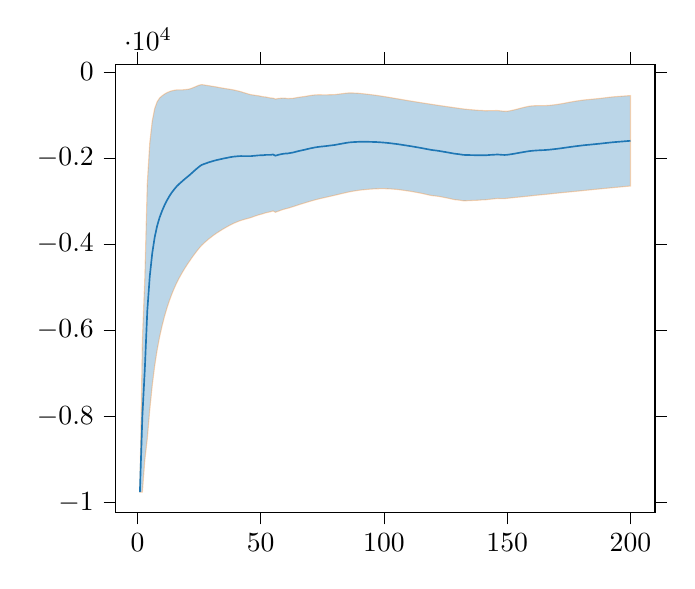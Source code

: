 % This file was created by tikzplotlib v0.9.1.
\begin{tikzpicture}

\definecolor{color0}{rgb}{1,0.498,0.055}
\definecolor{color1}{rgb}{0.122,0.467,0.706}

\begin{axis}[
tick align=outside,
tick pos=both,
x grid style={white!69.02!black},
xmin=-8.95, xmax=209.95,
xtick style={color=black},
y grid style={white!69.02!black},
ymin=-10236.853, ymax=181.914,
ytick style={color=black}
]
\path [draw=color0, fill=color1, opacity=0.3]
(axis cs:1,-9763.273)
--(axis cs:1,-9763.273)
--(axis cs:2,-6233.803)
--(axis cs:3,-4780.64)
--(axis cs:4,-2584.654)
--(axis cs:5,-1648.551)
--(axis cs:6,-1139.829)
--(axis cs:7,-848.211)
--(axis cs:8,-689.012)
--(axis cs:9,-603.873)
--(axis cs:10,-553.351)
--(axis cs:11,-511.203)
--(axis cs:12,-479.526)
--(axis cs:13,-454.1)
--(axis cs:14,-435.627)
--(axis cs:15,-424.085)
--(axis cs:16,-414.211)
--(axis cs:17,-413.731)
--(axis cs:18,-415.308)
--(axis cs:19,-409.817)
--(axis cs:20,-404.661)
--(axis cs:21,-396.744)
--(axis cs:22,-377.36)
--(axis cs:23,-353.074)
--(axis cs:24,-329.262)
--(axis cs:25,-305.646)
--(axis cs:26,-291.666)
--(axis cs:27,-299.463)
--(axis cs:28,-309.612)
--(axis cs:29,-317.492)
--(axis cs:30,-328.077)
--(axis cs:31,-336.741)
--(axis cs:32,-346.308)
--(axis cs:33,-357.88)
--(axis cs:34,-367.802)
--(axis cs:35,-377.773)
--(axis cs:36,-387.291)
--(axis cs:37,-396.108)
--(axis cs:38,-404.912)
--(axis cs:39,-415.472)
--(axis cs:40,-429.463)
--(axis cs:41,-441.893)
--(axis cs:42,-457.753)
--(axis cs:43,-476.104)
--(axis cs:44,-492.86)
--(axis cs:45,-510.265)
--(axis cs:46,-526.083)
--(axis cs:47,-534.021)
--(axis cs:48,-543.191)
--(axis cs:49,-551.088)
--(axis cs:50,-562.594)
--(axis cs:51,-574.279)
--(axis cs:52,-579.618)
--(axis cs:53,-591.914)
--(axis cs:54,-603.575)
--(axis cs:55,-605.665)
--(axis cs:56,-628.978)
--(axis cs:57,-615.592)
--(axis cs:58,-610.354)
--(axis cs:59,-606.861)
--(axis cs:60,-609.235)
--(axis cs:61,-616.986)
--(axis cs:62,-614.044)
--(axis cs:63,-612.677)
--(axis cs:64,-601.561)
--(axis cs:65,-590.732)
--(axis cs:66,-582.43)
--(axis cs:67,-574.403)
--(axis cs:68,-567.337)
--(axis cs:69,-556.676)
--(axis cs:70,-546.641)
--(axis cs:71,-538.701)
--(axis cs:72,-532.735)
--(axis cs:73,-529.262)
--(axis cs:74,-528.713)
--(axis cs:75,-529.635)
--(axis cs:76,-530.309)
--(axis cs:77,-529.565)
--(axis cs:78,-527.524)
--(axis cs:79,-526.838)
--(axis cs:80,-525.062)
--(axis cs:81,-517.764)
--(axis cs:82,-510.75)
--(axis cs:83,-503.787)
--(axis cs:84,-496.486)
--(axis cs:85,-489.412)
--(axis cs:86,-486.078)
--(axis cs:87,-486.853)
--(axis cs:88,-488.926)
--(axis cs:89,-492.331)
--(axis cs:90,-495.321)
--(axis cs:91,-501.011)
--(axis cs:92,-507.68)
--(axis cs:93,-513.963)
--(axis cs:94,-520.518)
--(axis cs:95,-527.745)
--(axis cs:96,-535.134)
--(axis cs:97,-542.754)
--(axis cs:98,-551.358)
--(axis cs:99,-560.062)
--(axis cs:100,-569.054)
--(axis cs:101,-578.366)
--(axis cs:102,-587.854)
--(axis cs:103,-597.563)
--(axis cs:104,-607.385)
--(axis cs:105,-616.972)
--(axis cs:106,-626.799)
--(axis cs:107,-636.612)
--(axis cs:108,-646.363)
--(axis cs:109,-656.027)
--(axis cs:110,-665.588)
--(axis cs:111,-675.082)
--(axis cs:112,-684.493)
--(axis cs:113,-693.808)
--(axis cs:114,-703.053)
--(axis cs:115,-712.171)
--(axis cs:116,-721.168)
--(axis cs:117,-730.029)
--(axis cs:118,-738.793)
--(axis cs:119,-747.589)
--(axis cs:120,-756.448)
--(axis cs:121,-765.037)
--(axis cs:122,-773.718)
--(axis cs:123,-782.325)
--(axis cs:124,-790.786)
--(axis cs:125,-799.226)
--(axis cs:126,-807.545)
--(axis cs:127,-815.717)
--(axis cs:128,-823.777)
--(axis cs:129,-832.015)
--(axis cs:130,-839.99)
--(axis cs:131,-848.161)
--(axis cs:132,-856.206)
--(axis cs:133,-863.228)
--(axis cs:134,-868.547)
--(axis cs:135,-873.442)
--(axis cs:136,-878.594)
--(axis cs:137,-883.701)
--(axis cs:138,-888.832)
--(axis cs:139,-891.457)
--(axis cs:140,-894.115)
--(axis cs:141,-900.038)
--(axis cs:142,-899.089)
--(axis cs:143,-896.324)
--(axis cs:144,-896.179)
--(axis cs:145,-895.415)
--(axis cs:146,-894.941)
--(axis cs:147,-901.103)
--(axis cs:148,-907.731)
--(axis cs:149,-912.501)
--(axis cs:150,-911.563)
--(axis cs:151,-902.17)
--(axis cs:152,-890.314)
--(axis cs:153,-877.022)
--(axis cs:154,-862.333)
--(axis cs:155,-847.059)
--(axis cs:156,-832.675)
--(axis cs:157,-818.362)
--(axis cs:158,-805.254)
--(axis cs:159,-793.507)
--(axis cs:160,-787.762)
--(axis cs:161,-783.734)
--(axis cs:162,-781.887)
--(axis cs:163,-781.011)
--(axis cs:164,-780.413)
--(axis cs:165,-780.932)
--(axis cs:166,-778.793)
--(axis cs:167,-775.001)
--(axis cs:168,-769.161)
--(axis cs:169,-762.527)
--(axis cs:170,-755.152)
--(axis cs:171,-746.208)
--(axis cs:172,-736.713)
--(axis cs:173,-726.547)
--(axis cs:174,-715.554)
--(axis cs:175,-704.364)
--(axis cs:176,-694.039)
--(axis cs:177,-683.959)
--(axis cs:178,-674.635)
--(axis cs:179,-666.307)
--(axis cs:180,-658.193)
--(axis cs:181,-650.866)
--(axis cs:182,-644.242)
--(axis cs:183,-639.235)
--(axis cs:184,-633.878)
--(axis cs:185,-628.087)
--(axis cs:186,-622.292)
--(axis cs:187,-616.601)
--(axis cs:188,-610.48)
--(axis cs:189,-603.308)
--(axis cs:190,-596.006)
--(axis cs:191,-589.159)
--(axis cs:192,-582.307)
--(axis cs:193,-576.442)
--(axis cs:194,-571.978)
--(axis cs:195,-568.046)
--(axis cs:196,-563.951)
--(axis cs:197,-559.769)
--(axis cs:198,-555.525)
--(axis cs:199,-551.252)
--(axis cs:200,-546.94)
--(axis cs:200,-2649.329)
--(axis cs:200,-2649.329)
--(axis cs:199,-2654.577)
--(axis cs:198,-2659.85)
--(axis cs:197,-2665.15)
--(axis cs:196,-2670.474)
--(axis cs:195,-2675.822)
--(axis cs:194,-2681.187)
--(axis cs:193,-2686.615)
--(axis cs:192,-2692.092)
--(axis cs:191,-2697.56)
--(axis cs:190,-2703.056)
--(axis cs:189,-2708.549)
--(axis cs:188,-2714.078)
--(axis cs:187,-2719.682)
--(axis cs:186,-2725.32)
--(axis cs:185,-2730.988)
--(axis cs:184,-2736.686)
--(axis cs:183,-2742.414)
--(axis cs:182,-2748.164)
--(axis cs:181,-2753.944)
--(axis cs:180,-2759.722)
--(axis cs:179,-2765.473)
--(axis cs:178,-2771.233)
--(axis cs:177,-2776.916)
--(axis cs:176,-2782.527)
--(axis cs:175,-2788.128)
--(axis cs:174,-2793.616)
--(axis cs:173,-2799.16)
--(axis cs:172,-2804.851)
--(axis cs:171,-2810.656)
--(axis cs:170,-2816.551)
--(axis cs:169,-2822.597)
--(axis cs:168,-2828.704)
--(axis cs:167,-2834.85)
--(axis cs:166,-2840.91)
--(axis cs:165,-2846.739)
--(axis cs:164,-2851.717)
--(axis cs:163,-2857.199)
--(axis cs:162,-2862.821)
--(axis cs:161,-2868.764)
--(axis cs:160,-2875.133)
--(axis cs:159,-2881.665)
--(axis cs:158,-2887.817)
--(axis cs:157,-2893.767)
--(axis cs:156,-2899.506)
--(axis cs:155,-2905.25)
--(axis cs:154,-2910.821)
--(axis cs:153,-2916.536)
--(axis cs:152,-2922.547)
--(axis cs:151,-2928.826)
--(axis cs:150,-2935.434)
--(axis cs:149,-2941.394)
--(axis cs:148,-2943.13)
--(axis cs:147,-2939.861)
--(axis cs:146,-2938.787)
--(axis cs:145,-2944.799)
--(axis cs:144,-2950.971)
--(axis cs:143,-2956.969)
--(axis cs:142,-2963.794)
--(axis cs:141,-2970.199)
--(axis cs:140,-2970.634)
--(axis cs:139,-2975.298)
--(axis cs:138,-2980.057)
--(axis cs:137,-2982.263)
--(axis cs:136,-2984.609)
--(axis cs:135,-2986.998)
--(axis cs:134,-2989.841)
--(axis cs:133,-2992.207)
--(axis cs:132,-2991.255)
--(axis cs:131,-2980.962)
--(axis cs:130,-2973.099)
--(axis cs:129,-2968.791)
--(axis cs:128,-2958.224)
--(axis cs:127,-2945.08)
--(axis cs:126,-2932.452)
--(axis cs:125,-2920.773)
--(axis cs:124,-2909.915)
--(axis cs:123,-2898.453)
--(axis cs:122,-2888.41)
--(axis cs:121,-2880.967)
--(axis cs:120,-2875.715)
--(axis cs:119,-2867.647)
--(axis cs:118,-2855.379)
--(axis cs:117,-2842.047)
--(axis cs:116,-2829.044)
--(axis cs:115,-2816.835)
--(axis cs:114,-2805.351)
--(axis cs:113,-2795.072)
--(axis cs:112,-2784.438)
--(axis cs:111,-2774.428)
--(axis cs:110,-2765.639)
--(axis cs:109,-2757.564)
--(axis cs:108,-2749.232)
--(axis cs:107,-2741.01)
--(axis cs:106,-2733.445)
--(axis cs:105,-2726.927)
--(axis cs:104,-2722.789)
--(axis cs:103,-2717.938)
--(axis cs:102,-2714.263)
--(axis cs:101,-2711.95)
--(axis cs:100,-2710.602)
--(axis cs:99,-2710.459)
--(axis cs:98,-2711.271)
--(axis cs:97,-2712.566)
--(axis cs:96,-2715.788)
--(axis cs:95,-2719.559)
--(axis cs:94,-2723.763)
--(axis cs:93,-2728.984)
--(axis cs:92,-2734.7)
--(axis cs:91,-2740.206)
--(axis cs:90,-2746.901)
--(axis cs:89,-2755.826)
--(axis cs:88,-2764.667)
--(axis cs:87,-2774.483)
--(axis cs:86,-2785.127)
--(axis cs:85,-2797.408)
--(axis cs:84,-2810.628)
--(axis cs:83,-2824.06)
--(axis cs:82,-2837.624)
--(axis cs:81,-2851.386)
--(axis cs:80,-2865.387)
--(axis cs:79,-2878.274)
--(axis cs:78,-2890.987)
--(axis cs:77,-2904.405)
--(axis cs:76,-2917.593)
--(axis cs:75,-2930.438)
--(axis cs:74,-2943.424)
--(axis cs:73,-2957.291)
--(axis cs:72,-2972.404)
--(axis cs:71,-2988.408)
--(axis cs:70,-3005.064)
--(axis cs:69,-3022.308)
--(axis cs:68,-3039.911)
--(axis cs:67,-3057.231)
--(axis cs:66,-3075.041)
--(axis cs:65,-3093.216)
--(axis cs:64,-3112.11)
--(axis cs:63,-3131.374)
--(axis cs:62,-3148.654)
--(axis cs:61,-3166.857)
--(axis cs:60,-3179.931)
--(axis cs:59,-3196.813)
--(axis cs:58,-3216.476)
--(axis cs:57,-3237.091)
--(axis cs:56,-3259.746)
--(axis cs:55,-3227.606)
--(axis cs:54,-3246.681)
--(axis cs:53,-3259.817)
--(axis cs:52,-3273.043)
--(axis cs:51,-3292.165)
--(axis cs:50,-3307.408)
--(axis cs:49,-3323.573)
--(axis cs:48,-3343.202)
--(axis cs:47,-3362.75)
--(axis cs:46,-3383.948)
--(axis cs:45,-3399.709)
--(axis cs:44,-3414.917)
--(axis cs:43,-3431.942)
--(axis cs:42,-3448.551)
--(axis cs:41,-3468.81)
--(axis cs:40,-3493.05)
--(axis cs:39,-3517.397)
--(axis cs:38,-3545.48)
--(axis cs:37,-3576.013)
--(axis cs:36,-3607.982)
--(axis cs:35,-3641.083)
--(axis cs:34,-3675.575)
--(axis cs:33,-3711.872)
--(axis cs:32,-3749.111)
--(axis cs:31,-3789.572)
--(axis cs:30,-3832.726)
--(axis cs:29,-3877.214)
--(axis cs:28,-3925.728)
--(axis cs:27,-3975.855)
--(axis cs:26,-4030.256)
--(axis cs:25,-4096.349)
--(axis cs:24,-4168.43)
--(axis cs:23,-4244.294)
--(axis cs:22,-4324.406)
--(axis cs:21,-4407.806)
--(axis cs:20,-4492.708)
--(axis cs:19,-4582.51)
--(axis cs:18,-4679.161)
--(axis cs:17,-4780.668)
--(axis cs:16,-4891.913)
--(axis cs:15,-5017.012)
--(axis cs:14,-5154.562)
--(axis cs:13,-5308.495)
--(axis cs:12,-5481.322)
--(axis cs:11,-5676.15)
--(axis cs:10,-5898.753)
--(axis cs:9,-6154.538)
--(axis cs:8,-6459.122)
--(axis cs:7,-6831.018)
--(axis cs:6,-7289.616)
--(axis cs:5,-7852.691)
--(axis cs:4,-8521.119)
--(axis cs:3,-9018.915)
--(axis cs:2,-9763.273)
--(axis cs:1,-9763.273)
--cycle;

\addplot [semithick, color1]
table {%
1 -9763.273
2 -7998.538
3 -6899.777
4 -5552.886
5 -4750.621
6 -4214.722
7 -3839.614
8 -3574.067
9 -3379.205
10 -3226.052
11 -3093.677
12 -2980.424
13 -2881.298
14 -2795.095
15 -2720.549
16 -2653.062
17 -2597.199
18 -2547.235
19 -2496.164
20 -2448.684
21 -2402.275
22 -2350.883
23 -2298.684
24 -2248.846
25 -2200.997
26 -2160.961
27 -2137.659
28 -2117.67
29 -2097.353
30 -2080.401
31 -2063.157
32 -2047.71
33 -2034.876
34 -2021.689
35 -2009.428
36 -1997.637
37 -1986.061
38 -1975.196
39 -1966.435
40 -1961.257
41 -1955.351
42 -1953.152
43 -1954.023
44 -1953.888
45 -1954.987
46 -1955.015
47 -1948.385
48 -1943.197
49 -1937.331
50 -1935.001
51 -1933.222
52 -1926.331
53 -1925.865
54 -1925.128
55 -1916.635
56 -1944.362
57 -1926.342
58 -1913.415
59 -1901.837
60 -1894.583
61 -1891.921
62 -1881.349
63 -1872.026
64 -1856.835
65 -1841.974
66 -1828.736
67 -1815.817
68 -1803.624
69 -1789.492
70 -1775.853
71 -1763.555
72 -1752.57
73 -1743.276
74 -1736.068
75 -1730.037
76 -1723.951
77 -1716.985
78 -1709.256
79 -1702.556
80 -1695.224
81 -1684.575
82 -1674.187
83 -1663.923
84 -1653.557
85 -1643.41
86 -1635.603
87 -1630.668
88 -1626.797
89 -1624.079
90 -1621.111
91 -1620.609
92 -1621.19
93 -1621.474
94 -1622.141
95 -1623.652
96 -1625.461
97 -1627.66
98 -1631.314
99 -1635.26
100 -1639.828
101 -1645.158
102 -1651.059
103 -1657.751
104 -1665.087
105 -1671.95
106 -1680.122
107 -1688.811
108 -1697.798
109 -1706.795
110 -1715.614
111 -1724.755
112 -1734.466
113 -1744.44
114 -1754.202
115 -1764.503
116 -1775.106
117 -1786.038
118 -1797.086
119 -1807.618
120 -1816.082
121 -1823.002
122 -1831.064
123 -1840.389
124 -1850.351
125 -1860.0
126 -1869.999
127 -1880.399
128 -1891.0
129 -1900.403
130 -1906.544
131 -1914.561
132 -1923.73
133 -1927.717
134 -1929.194
135 -1930.22
136 -1931.601
137 -1932.982
138 -1934.444
139 -1933.378
140 -1932.375
141 -1935.118
142 -1931.442
143 -1926.646
144 -1923.575
145 -1920.107
146 -1916.864
147 -1920.482
148 -1925.431
149 -1926.947
150 -1923.499
151 -1915.498
152 -1906.431
153 -1896.779
154 -1886.577
155 -1876.154
156 -1866.09
157 -1856.064
158 -1846.535
159 -1837.586
160 -1831.448
161 -1826.249
162 -1822.354
163 -1819.105
164 -1816.065
165 -1813.836
166 -1809.852
167 -1804.925
168 -1798.932
169 -1792.562
170 -1785.852
171 -1778.432
172 -1770.782
173 -1762.854
174 -1754.585
175 -1746.246
176 -1738.283
177 -1730.438
178 -1722.934
179 -1715.89
180 -1708.957
181 -1702.405
182 -1696.203
183 -1690.824
184 -1685.282
185 -1679.537
186 -1673.806
187 -1668.141
188 -1662.279
189 -1655.929
190 -1649.531
191 -1643.36
192 -1637.2
193 -1631.529
194 -1626.582
195 -1621.934
196 -1617.212
197 -1612.459
198 -1607.687
199 -1602.915
200 -1598.135
};
\end{axis}

\end{tikzpicture}
